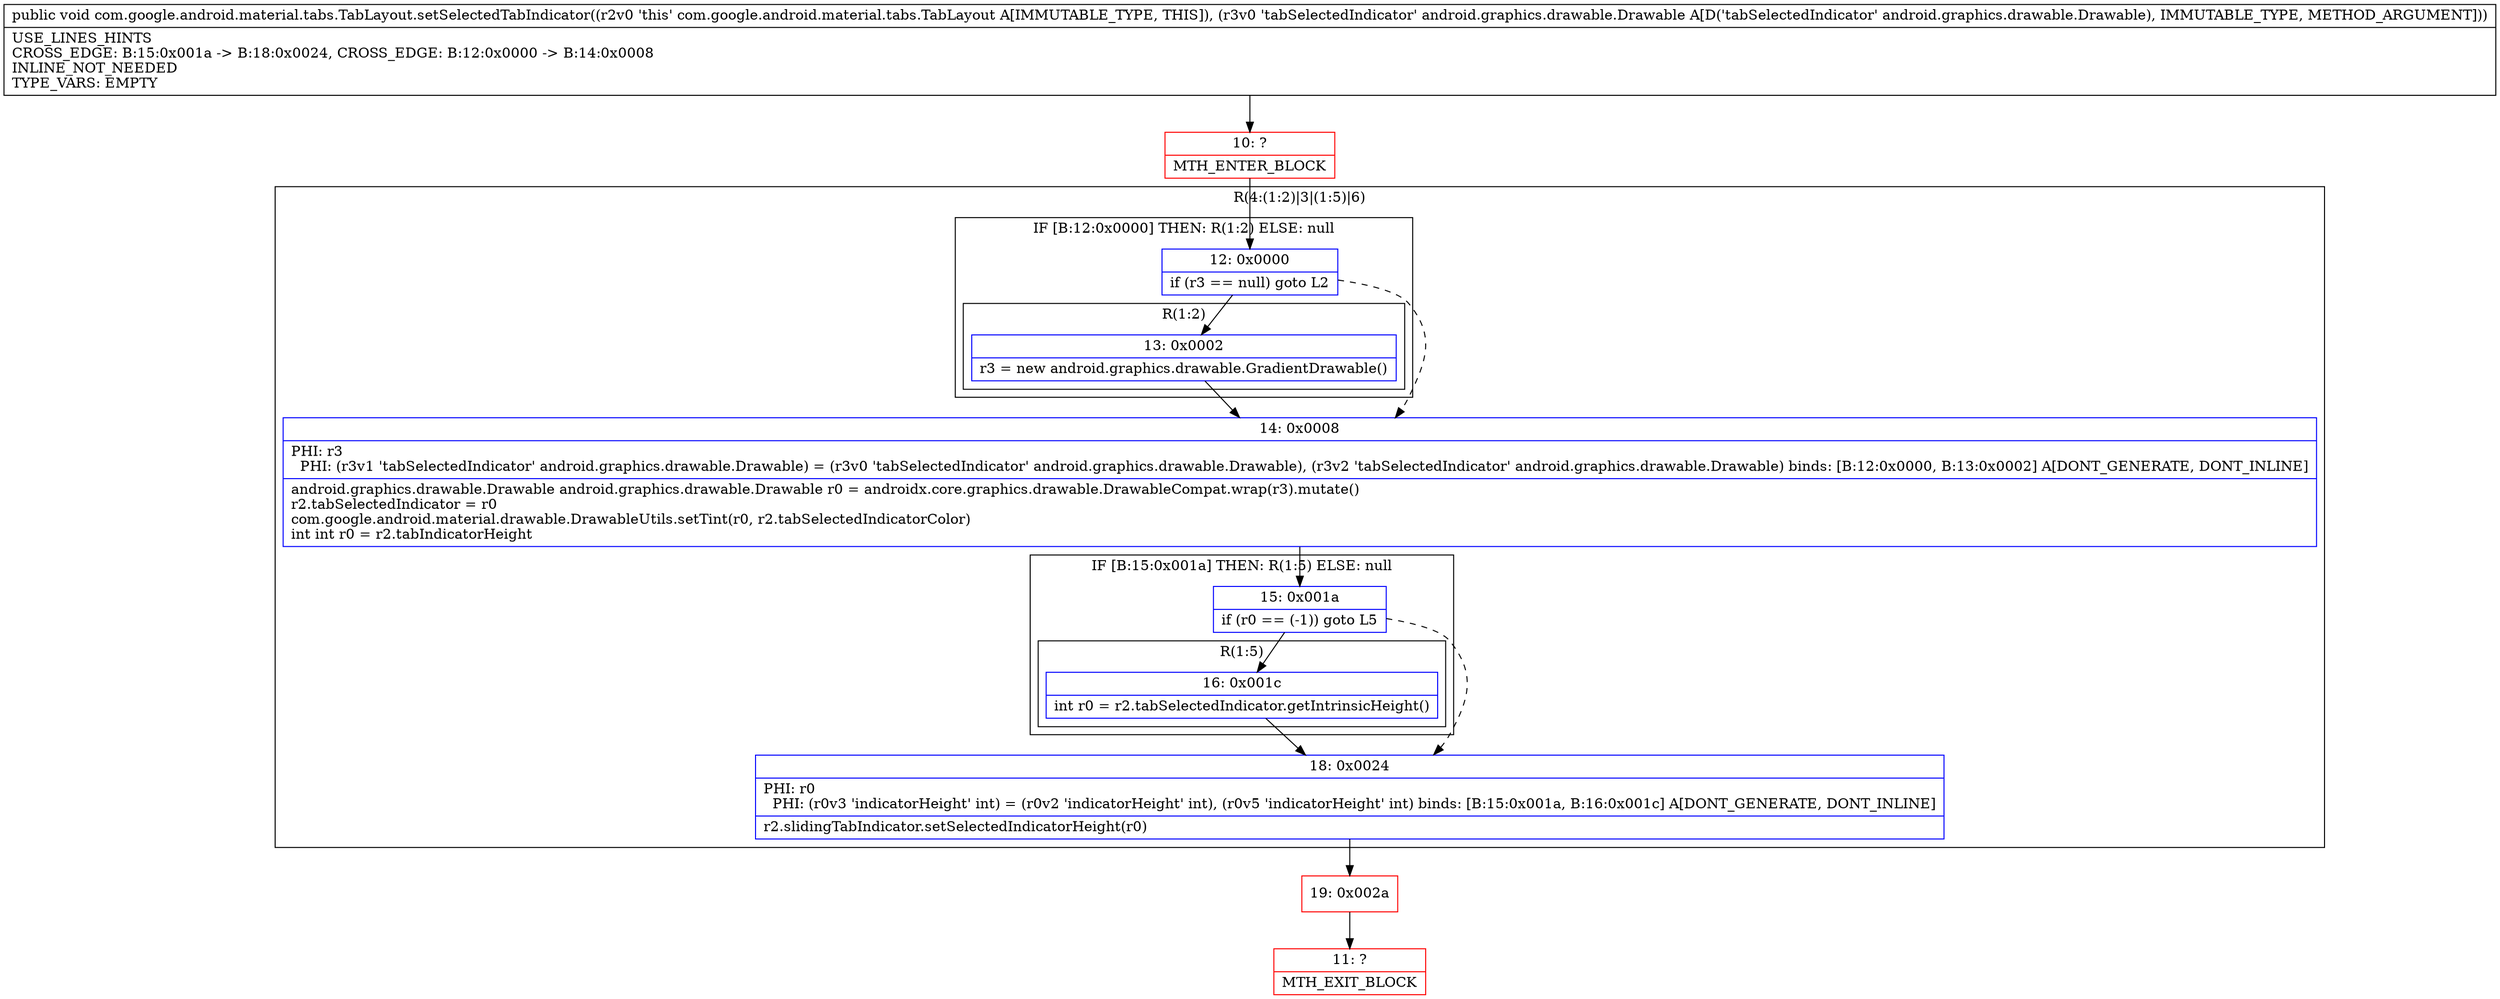 digraph "CFG forcom.google.android.material.tabs.TabLayout.setSelectedTabIndicator(Landroid\/graphics\/drawable\/Drawable;)V" {
subgraph cluster_Region_1154532182 {
label = "R(4:(1:2)|3|(1:5)|6)";
node [shape=record,color=blue];
subgraph cluster_IfRegion_1326417675 {
label = "IF [B:12:0x0000] THEN: R(1:2) ELSE: null";
node [shape=record,color=blue];
Node_12 [shape=record,label="{12\:\ 0x0000|if (r3 == null) goto L2\l}"];
subgraph cluster_Region_282936337 {
label = "R(1:2)";
node [shape=record,color=blue];
Node_13 [shape=record,label="{13\:\ 0x0002|r3 = new android.graphics.drawable.GradientDrawable()\l}"];
}
}
Node_14 [shape=record,label="{14\:\ 0x0008|PHI: r3 \l  PHI: (r3v1 'tabSelectedIndicator' android.graphics.drawable.Drawable) = (r3v0 'tabSelectedIndicator' android.graphics.drawable.Drawable), (r3v2 'tabSelectedIndicator' android.graphics.drawable.Drawable) binds: [B:12:0x0000, B:13:0x0002] A[DONT_GENERATE, DONT_INLINE]\l|android.graphics.drawable.Drawable android.graphics.drawable.Drawable r0 = androidx.core.graphics.drawable.DrawableCompat.wrap(r3).mutate()\lr2.tabSelectedIndicator = r0\lcom.google.android.material.drawable.DrawableUtils.setTint(r0, r2.tabSelectedIndicatorColor)\lint int r0 = r2.tabIndicatorHeight\l}"];
subgraph cluster_IfRegion_1307211851 {
label = "IF [B:15:0x001a] THEN: R(1:5) ELSE: null";
node [shape=record,color=blue];
Node_15 [shape=record,label="{15\:\ 0x001a|if (r0 == (\-1)) goto L5\l}"];
subgraph cluster_Region_584227164 {
label = "R(1:5)";
node [shape=record,color=blue];
Node_16 [shape=record,label="{16\:\ 0x001c|int r0 = r2.tabSelectedIndicator.getIntrinsicHeight()\l}"];
}
}
Node_18 [shape=record,label="{18\:\ 0x0024|PHI: r0 \l  PHI: (r0v3 'indicatorHeight' int) = (r0v2 'indicatorHeight' int), (r0v5 'indicatorHeight' int) binds: [B:15:0x001a, B:16:0x001c] A[DONT_GENERATE, DONT_INLINE]\l|r2.slidingTabIndicator.setSelectedIndicatorHeight(r0)\l}"];
}
Node_10 [shape=record,color=red,label="{10\:\ ?|MTH_ENTER_BLOCK\l}"];
Node_19 [shape=record,color=red,label="{19\:\ 0x002a}"];
Node_11 [shape=record,color=red,label="{11\:\ ?|MTH_EXIT_BLOCK\l}"];
MethodNode[shape=record,label="{public void com.google.android.material.tabs.TabLayout.setSelectedTabIndicator((r2v0 'this' com.google.android.material.tabs.TabLayout A[IMMUTABLE_TYPE, THIS]), (r3v0 'tabSelectedIndicator' android.graphics.drawable.Drawable A[D('tabSelectedIndicator' android.graphics.drawable.Drawable), IMMUTABLE_TYPE, METHOD_ARGUMENT]))  | USE_LINES_HINTS\lCROSS_EDGE: B:15:0x001a \-\> B:18:0x0024, CROSS_EDGE: B:12:0x0000 \-\> B:14:0x0008\lINLINE_NOT_NEEDED\lTYPE_VARS: EMPTY\l}"];
MethodNode -> Node_10;Node_12 -> Node_13;
Node_12 -> Node_14[style=dashed];
Node_13 -> Node_14;
Node_14 -> Node_15;
Node_15 -> Node_16;
Node_15 -> Node_18[style=dashed];
Node_16 -> Node_18;
Node_18 -> Node_19;
Node_10 -> Node_12;
Node_19 -> Node_11;
}

